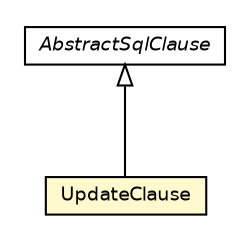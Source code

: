 #!/usr/local/bin/dot
#
# Class diagram 
# Generated by UMLGraph version R5_6 (http://www.umlgraph.org/)
#

digraph G {
	edge [fontname="Helvetica",fontsize=10,labelfontname="Helvetica",labelfontsize=10];
	node [fontname="Helvetica",fontsize=10,shape=plaintext];
	nodesep=0.25;
	ranksep=0.5;
	// net.ljcomputing.sql.clause.UpdateClause
	c1385 [label=<<table title="net.ljcomputing.sql.clause.UpdateClause" border="0" cellborder="1" cellspacing="0" cellpadding="2" port="p" bgcolor="lemonChiffon" href="./UpdateClause.html">
		<tr><td><table border="0" cellspacing="0" cellpadding="1">
<tr><td align="center" balign="center"> UpdateClause </td></tr>
		</table></td></tr>
		</table>>, URL="./UpdateClause.html", fontname="Helvetica", fontcolor="black", fontsize=9.0];
	// net.ljcomputing.sql.clause.AbstractSqlClause
	c1387 [label=<<table title="net.ljcomputing.sql.clause.AbstractSqlClause" border="0" cellborder="1" cellspacing="0" cellpadding="2" port="p" href="./AbstractSqlClause.html">
		<tr><td><table border="0" cellspacing="0" cellpadding="1">
<tr><td align="center" balign="center"><font face="Helvetica-Oblique"> AbstractSqlClause </font></td></tr>
		</table></td></tr>
		</table>>, URL="./AbstractSqlClause.html", fontname="Helvetica", fontcolor="black", fontsize=9.0];
	//net.ljcomputing.sql.clause.UpdateClause extends net.ljcomputing.sql.clause.AbstractSqlClause
	c1387:p -> c1385:p [dir=back,arrowtail=empty];
}

